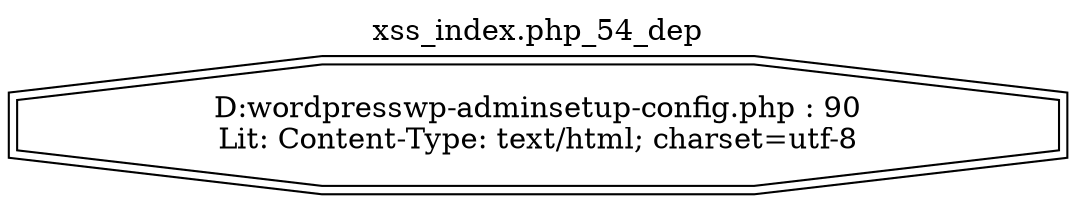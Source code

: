 digraph cfg {
  label="xss_index.php_54_dep";
  labelloc=t;
  n1 [shape=doubleoctagon, label="D:\wordpress\wp-admin\setup-config.php : 90\nLit: Content-Type: text/html; charset=utf-8\n"];
}
